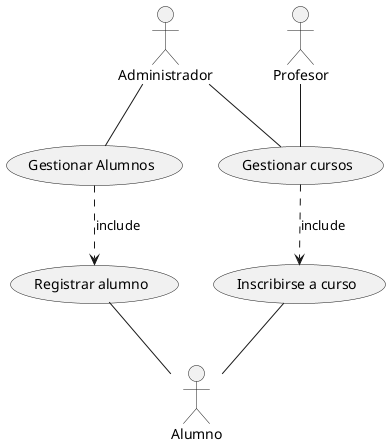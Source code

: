 @startuml
Administrador -- (Gestionar Alumnos)
(Gestionar Alumnos) ..> (Registrar alumno) : include
(Registrar alumno) -- Alumno
Administrador -- (Gestionar cursos)
Profesor -- (Gestionar cursos)
(Gestionar cursos) ..> (Inscribirse a curso) : include
(Inscribirse a curso) -- Alumno

@enduml